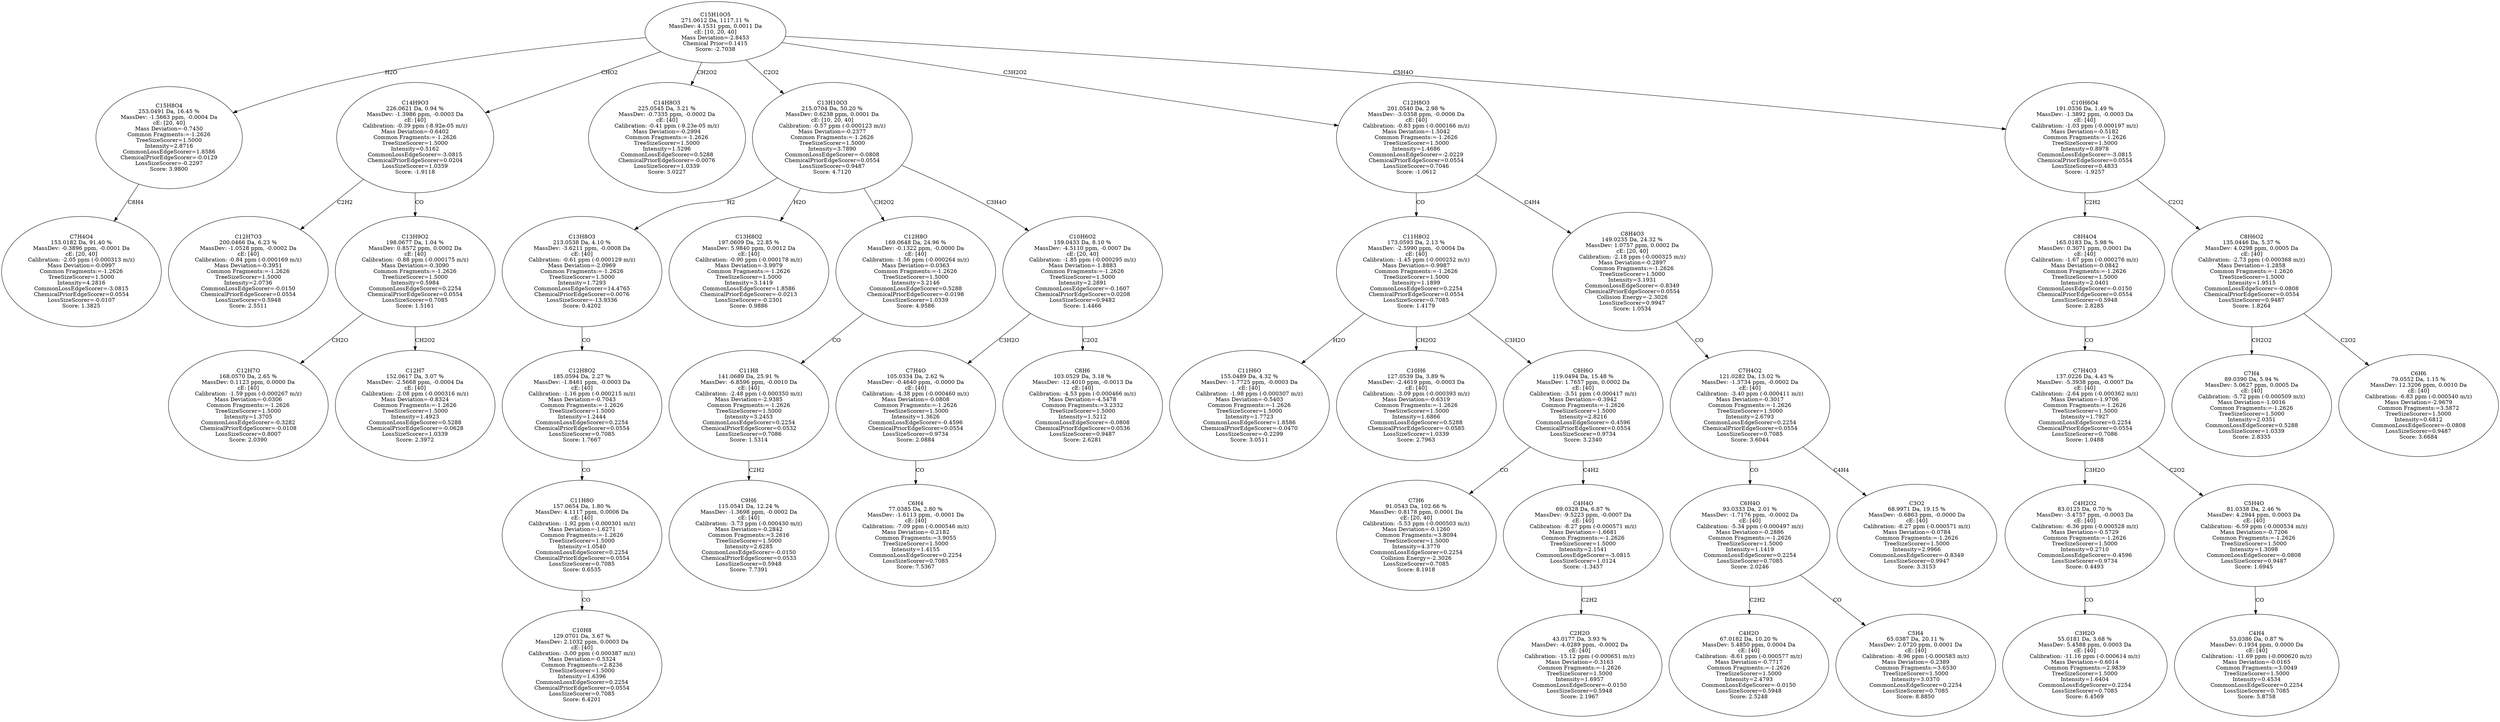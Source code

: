 strict digraph {
v1 [label="C7H4O4\n153.0182 Da, 91.40 %\nMassDev: -0.3896 ppm, -0.0001 Da\ncE: [20, 40]\nCalibration: -2.05 ppm (-0.000313 m/z)\nMass Deviation=-0.0997\nCommon Fragments:=-1.2626\nTreeSizeScorer=1.5000\nIntensity=4.2816\nCommonLossEdgeScorer=-3.0815\nChemicalPriorEdgeScorer=0.0554\nLossSizeScorer=-0.0107\nScore: 1.3825"];
v2 [label="C15H8O4\n253.0491 Da, 16.45 %\nMassDev: -1.5663 ppm, -0.0004 Da\ncE: [20, 40]\nMass Deviation=-0.7450\nCommon Fragments:=-1.2626\nTreeSizeScorer=1.5000\nIntensity=2.8716\nCommonLossEdgeScorer=1.8586\nChemicalPriorEdgeScorer=-0.0129\nLossSizeScorer=-0.2297\nScore: 3.9800"];
v3 [label="C12H7O3\n200.0466 Da, 6.23 %\nMassDev: -1.0528 ppm, -0.0002 Da\ncE: [40]\nCalibration: -0.84 ppm (-0.000169 m/z)\nMass Deviation=-0.3951\nCommon Fragments:=-1.2626\nTreeSizeScorer=1.5000\nIntensity=2.0736\nCommonLossEdgeScorer=-0.0150\nChemicalPriorEdgeScorer=0.0554\nLossSizeScorer=0.5948\nScore: 2.5511"];
v4 [label="C12H7O\n168.0570 Da, 2.65 %\nMassDev: 0.1123 ppm, 0.0000 Da\ncE: [40]\nCalibration: -1.59 ppm (-0.000267 m/z)\nMass Deviation=-0.0306\nCommon Fragments:=-1.2626\nTreeSizeScorer=1.5000\nIntensity=1.3705\nCommonLossEdgeScorer=-0.3282\nChemicalPriorEdgeScorer=-0.0108\nLossSizeScorer=0.8007\nScore: 2.0390"];
v5 [label="C12H7\n152.0617 Da, 3.07 %\nMassDev: -2.5668 ppm, -0.0004 Da\ncE: [40]\nCalibration: -2.08 ppm (-0.000316 m/z)\nMass Deviation=-0.8324\nCommon Fragments:=-1.2626\nTreeSizeScorer=1.5000\nIntensity=1.4923\nCommonLossEdgeScorer=0.5288\nChemicalPriorEdgeScorer=-0.0628\nLossSizeScorer=1.0339\nScore: 2.3972"];
v6 [label="C13H9O2\n198.0677 Da, 1.04 %\nMassDev: 0.8572 ppm, 0.0002 Da\ncE: [40]\nCalibration: -0.88 ppm (-0.000175 m/z)\nMass Deviation=-0.3090\nCommon Fragments:=-1.2626\nTreeSizeScorer=1.5000\nIntensity=0.5984\nCommonLossEdgeScorer=0.2254\nChemicalPriorEdgeScorer=0.0554\nLossSizeScorer=0.7085\nScore: 1.5161"];
v7 [label="C14H9O3\n226.0621 Da, 0.94 %\nMassDev: -1.3986 ppm, -0.0003 Da\ncE: [40]\nCalibration: -0.39 ppm (-8.92e-05 m/z)\nMass Deviation=-0.6402\nCommon Fragments:=-1.2626\nTreeSizeScorer=1.5000\nIntensity=0.5162\nCommonLossEdgeScorer=-3.0815\nChemicalPriorEdgeScorer=0.0204\nLossSizeScorer=1.0359\nScore: -1.9118"];
v8 [label="C14H8O3\n225.0545 Da, 3.21 %\nMassDev: -0.7335 ppm, -0.0002 Da\ncE: [40]\nCalibration: -0.41 ppm (-9.23e-05 m/z)\nMass Deviation=-0.2994\nCommon Fragments:=-1.2626\nTreeSizeScorer=1.5000\nIntensity=1.5296\nCommonLossEdgeScorer=0.5288\nChemicalPriorEdgeScorer=-0.0076\nLossSizeScorer=1.0339\nScore: 3.0227"];
v9 [label="C10H8\n129.0701 Da, 3.67 %\nMassDev: 2.1032 ppm, 0.0003 Da\ncE: [40]\nCalibration: -3.00 ppm (-0.000387 m/z)\nMass Deviation=-0.5324\nCommon Fragments:=2.8236\nTreeSizeScorer=1.5000\nIntensity=1.6396\nCommonLossEdgeScorer=0.2254\nChemicalPriorEdgeScorer=0.0554\nLossSizeScorer=0.7085\nScore: 6.4201"];
v10 [label="C11H8O\n157.0654 Da, 1.80 %\nMassDev: 4.1117 ppm, 0.0006 Da\ncE: [40]\nCalibration: -1.92 ppm (-0.000301 m/z)\nMass Deviation=-1.6271\nCommon Fragments:=-1.2626\nTreeSizeScorer=1.5000\nIntensity=1.0540\nCommonLossEdgeScorer=0.2254\nChemicalPriorEdgeScorer=0.0554\nLossSizeScorer=0.7085\nScore: 0.6535"];
v11 [label="C12H8O2\n185.0594 Da, 2.27 %\nMassDev: -1.8461 ppm, -0.0003 Da\ncE: [40]\nCalibration: -1.16 ppm (-0.000215 m/z)\nMass Deviation=-0.7043\nCommon Fragments:=-1.2626\nTreeSizeScorer=1.5000\nIntensity=1.2444\nCommonLossEdgeScorer=0.2254\nChemicalPriorEdgeScorer=0.0554\nLossSizeScorer=0.7085\nScore: 1.7667"];
v12 [label="C13H8O3\n213.0538 Da, 4.10 %\nMassDev: -3.6211 ppm, -0.0008 Da\ncE: [40]\nCalibration: -0.61 ppm (-0.000129 m/z)\nMass Deviation=-2.0969\nCommon Fragments:=-1.2626\nTreeSizeScorer=1.5000\nIntensity=1.7293\nCommonLossEdgeScorer=14.4765\nChemicalPriorEdgeScorer=0.0076\nLossSizeScorer=-13.9336\nScore: 0.4202"];
v13 [label="C13H8O2\n197.0609 Da, 22.85 %\nMassDev: 5.9840 ppm, 0.0012 Da\ncE: [40]\nCalibration: -0.90 ppm (-0.000178 m/z)\nMass Deviation=-3.9979\nCommon Fragments:=-1.2626\nTreeSizeScorer=1.5000\nIntensity=3.1419\nCommonLossEdgeScorer=1.8586\nChemicalPriorEdgeScorer=-0.0213\nLossSizeScorer=-0.2301\nScore: 0.9886"];
v14 [label="C9H6\n115.0541 Da, 12.24 %\nMassDev: -1.3698 ppm, -0.0002 Da\ncE: [40]\nCalibration: -3.73 ppm (-0.000430 m/z)\nMass Deviation=-0.2842\nCommon Fragments:=3.2616\nTreeSizeScorer=1.5000\nIntensity=2.6285\nCommonLossEdgeScorer=-0.0150\nChemicalPriorEdgeScorer=0.0533\nLossSizeScorer=0.5948\nScore: 7.7391"];
v15 [label="C11H8\n141.0689 Da, 25.91 %\nMassDev: -6.8596 ppm, -0.0010 Da\ncE: [40]\nCalibration: -2.48 ppm (-0.000350 m/z)\nMass Deviation=-2.9385\nCommon Fragments:=-1.2626\nTreeSizeScorer=1.5000\nIntensity=3.2453\nCommonLossEdgeScorer=0.2254\nChemicalPriorEdgeScorer=0.0532\nLossSizeScorer=0.7086\nScore: 1.5314"];
v16 [label="C12H8O\n169.0648 Da, 24.96 %\nMassDev: -0.1322 ppm, -0.0000 Da\ncE: [40]\nCalibration: -1.56 ppm (-0.000264 m/z)\nMass Deviation=-0.0363\nCommon Fragments:=-1.2626\nTreeSizeScorer=1.5000\nIntensity=3.2146\nCommonLossEdgeScorer=0.5288\nChemicalPriorEdgeScorer=-0.0198\nLossSizeScorer=1.0339\nScore: 4.9586"];
v17 [label="C6H4\n77.0385 Da, 2.80 %\nMassDev: -1.6113 ppm, -0.0001 Da\ncE: [40]\nCalibration: -7.09 ppm (-0.000546 m/z)\nMass Deviation=-0.2182\nCommon Fragments:=3.9055\nTreeSizeScorer=1.5000\nIntensity=1.4155\nCommonLossEdgeScorer=0.2254\nLossSizeScorer=0.7085\nScore: 7.5367"];
v18 [label="C7H4O\n105.0334 Da, 2.62 %\nMassDev: -0.4640 ppm, -0.0000 Da\ncE: [40]\nCalibration: -4.38 ppm (-0.000460 m/z)\nMass Deviation=-0.0808\nCommon Fragments:=-1.2626\nTreeSizeScorer=1.5000\nIntensity=1.3626\nCommonLossEdgeScorer=-0.4596\nChemicalPriorEdgeScorer=0.0554\nLossSizeScorer=0.9734\nScore: 2.0884"];
v19 [label="C8H6\n103.0529 Da, 3.18 %\nMassDev: -12.4010 ppm, -0.0013 Da\ncE: [40]\nCalibration: -4.53 ppm (-0.000466 m/z)\nMass Deviation=-4.5478\nCommon Fragments:=3.2332\nTreeSizeScorer=1.5000\nIntensity=1.5212\nCommonLossEdgeScorer=-0.0808\nChemicalPriorEdgeScorer=0.0536\nLossSizeScorer=0.9487\nScore: 2.6281"];
v20 [label="C10H6O2\n159.0433 Da, 8.10 %\nMassDev: -4.5110 ppm, -0.0007 Da\ncE: [20, 40]\nCalibration: -1.85 ppm (-0.000295 m/z)\nMass Deviation=-1.8883\nCommon Fragments:=-1.2626\nTreeSizeScorer=1.5000\nIntensity=2.2891\nCommonLossEdgeScorer=-0.1607\nChemicalPriorEdgeScorer=0.0208\nLossSizeScorer=0.9482\nScore: 1.4466"];
v21 [label="C13H10O3\n215.0704 Da, 50.20 %\nMassDev: 0.6238 ppm, 0.0001 Da\ncE: [10, 20, 40]\nCalibration: -0.57 ppm (-0.000123 m/z)\nMass Deviation=-0.2377\nCommon Fragments:=-1.2626\nTreeSizeScorer=1.5000\nIntensity=3.7890\nCommonLossEdgeScorer=-0.0808\nChemicalPriorEdgeScorer=0.0554\nLossSizeScorer=0.9487\nScore: 4.7120"];
v22 [label="C11H6O\n155.0489 Da, 4.32 %\nMassDev: -1.7725 ppm, -0.0003 Da\ncE: [40]\nCalibration: -1.98 ppm (-0.000307 m/z)\nMass Deviation=-0.5403\nCommon Fragments:=-1.2626\nTreeSizeScorer=1.5000\nIntensity=1.7723\nCommonLossEdgeScorer=1.8586\nChemicalPriorEdgeScorer=-0.0470\nLossSizeScorer=-0.2299\nScore: 3.0511"];
v23 [label="C10H6\n127.0539 Da, 3.89 %\nMassDev: -2.4619 ppm, -0.0003 Da\ncE: [40]\nCalibration: -3.09 ppm (-0.000393 m/z)\nMass Deviation=-0.6319\nCommon Fragments:=-1.2626\nTreeSizeScorer=1.5000\nIntensity=1.6866\nCommonLossEdgeScorer=0.5288\nChemicalPriorEdgeScorer=-0.0585\nLossSizeScorer=1.0339\nScore: 2.7963"];
v24 [label="C7H6\n91.0543 Da, 102.66 %\nMassDev: 0.8178 ppm, 0.0001 Da\ncE: [20, 40]\nCalibration: -5.53 ppm (-0.000503 m/z)\nMass Deviation=-0.1260\nCommon Fragments:=3.8094\nTreeSizeScorer=1.5000\nIntensity=4.3770\nCommonLossEdgeScorer=0.2254\nCollision Energy=-2.3026\nLossSizeScorer=0.7085\nScore: 8.1918"];
v25 [label="C2H2O\n43.0177 Da, 3.93 %\nMassDev: -4.0289 ppm, -0.0002 Da\ncE: [40]\nCalibration: -15.12 ppm (-0.000651 m/z)\nMass Deviation=-0.3163\nCommon Fragments:=-1.2626\nTreeSizeScorer=1.5000\nIntensity=1.6957\nCommonLossEdgeScorer=-0.0150\nLossSizeScorer=0.5948\nScore: 2.1967"];
v26 [label="C4H4O\n69.0328 Da, 6.87 %\nMassDev: -9.5223 ppm, -0.0007 Da\ncE: [40]\nCalibration: -8.27 ppm (-0.000571 m/z)\nMass Deviation=-1.6681\nCommon Fragments:=-1.2626\nTreeSizeScorer=1.5000\nIntensity=2.1541\nCommonLossEdgeScorer=-3.0815\nLossSizeScorer=1.0124\nScore: -1.3457"];
v27 [label="C8H6O\n119.0494 Da, 15.48 %\nMassDev: 1.7657 ppm, 0.0002 Da\ncE: [40]\nCalibration: -3.51 ppm (-0.000417 m/z)\nMass Deviation=-0.3942\nCommon Fragments:=-1.2626\nTreeSizeScorer=1.5000\nIntensity=2.8216\nCommonLossEdgeScorer=-0.4596\nChemicalPriorEdgeScorer=0.0554\nLossSizeScorer=0.9734\nScore: 3.2340"];
v28 [label="C11H8O2\n173.0593 Da, 2.13 %\nMassDev: -2.5990 ppm, -0.0004 Da\ncE: [40]\nCalibration: -1.45 ppm (-0.000252 m/z)\nMass Deviation=-0.9987\nCommon Fragments:=-1.2626\nTreeSizeScorer=1.5000\nIntensity=1.1899\nCommonLossEdgeScorer=0.2254\nChemicalPriorEdgeScorer=0.0554\nLossSizeScorer=0.7085\nScore: 1.4179"];
v29 [label="C4H2O\n67.0182 Da, 10.20 %\nMassDev: 5.4850 ppm, 0.0004 Da\ncE: [40]\nCalibration: -8.61 ppm (-0.000577 m/z)\nMass Deviation=-0.7717\nCommon Fragments:=-1.2626\nTreeSizeScorer=1.5000\nIntensity=2.4793\nCommonLossEdgeScorer=-0.0150\nLossSizeScorer=0.5948\nScore: 2.5248"];
v30 [label="C5H4\n65.0387 Da, 20.11 %\nMassDev: 2.0720 ppm, 0.0001 Da\ncE: [40]\nCalibration: -8.96 ppm (-0.000583 m/z)\nMass Deviation=-0.2389\nCommon Fragments:=3.6530\nTreeSizeScorer=1.5000\nIntensity=3.0370\nCommonLossEdgeScorer=0.2254\nLossSizeScorer=0.7085\nScore: 8.8850"];
v31 [label="C6H4O\n93.0333 Da, 2.01 %\nMassDev: -1.7176 ppm, -0.0002 Da\ncE: [40]\nCalibration: -5.34 ppm (-0.000497 m/z)\nMass Deviation=-0.2886\nCommon Fragments:=-1.2626\nTreeSizeScorer=1.5000\nIntensity=1.1419\nCommonLossEdgeScorer=0.2254\nLossSizeScorer=0.7085\nScore: 2.0246"];
v32 [label="C3O2\n68.9971 Da, 19.15 %\nMassDev: -0.6863 ppm, -0.0000 Da\ncE: [40]\nCalibration: -8.27 ppm (-0.000571 m/z)\nMass Deviation=-0.0784\nCommon Fragments:=-1.2626\nTreeSizeScorer=1.5000\nIntensity=2.9966\nCommonLossEdgeScorer=-0.8349\nLossSizeScorer=0.9947\nScore: 3.3153"];
v33 [label="C7H4O2\n121.0282 Da, 13.02 %\nMassDev: -1.3734 ppm, -0.0002 Da\ncE: [40]\nCalibration: -3.40 ppm (-0.000411 m/z)\nMass Deviation=-0.3017\nCommon Fragments:=-1.2626\nTreeSizeScorer=1.5000\nIntensity=2.6793\nCommonLossEdgeScorer=0.2254\nChemicalPriorEdgeScorer=0.0554\nLossSizeScorer=0.7085\nScore: 3.6044"];
v34 [label="C8H4O3\n149.0235 Da, 24.32 %\nMassDev: 1.0757 ppm, 0.0002 Da\ncE: [20, 40]\nCalibration: -2.18 ppm (-0.000325 m/z)\nMass Deviation=-0.2897\nCommon Fragments:=-1.2626\nTreeSizeScorer=1.5000\nIntensity=3.1931\nCommonLossEdgeScorer=-0.8349\nChemicalPriorEdgeScorer=0.0554\nCollision Energy=-2.3026\nLossSizeScorer=0.9947\nScore: 1.0534"];
v35 [label="C12H8O3\n201.0540 Da, 2.98 %\nMassDev: -3.0358 ppm, -0.0006 Da\ncE: [40]\nCalibration: -0.83 ppm (-0.000166 m/z)\nMass Deviation=-1.5042\nCommon Fragments:=-1.2626\nTreeSizeScorer=1.5000\nIntensity=1.4686\nCommonLossEdgeScorer=-2.0229\nChemicalPriorEdgeScorer=0.0554\nLossSizeScorer=0.7046\nScore: -1.0612"];
v36 [label="C3H2O\n55.0181 Da, 3.68 %\nMassDev: 5.4588 ppm, 0.0003 Da\ncE: [40]\nCalibration: -11.16 ppm (-0.000614 m/z)\nMass Deviation=-0.6014\nCommon Fragments:=2.9839\nTreeSizeScorer=1.5000\nIntensity=1.6404\nCommonLossEdgeScorer=0.2254\nLossSizeScorer=0.7085\nScore: 6.4569"];
v37 [label="C4H2O2\n83.0125 Da, 0.70 %\nMassDev: -3.4757 ppm, -0.0003 Da\ncE: [40]\nCalibration: -6.36 ppm (-0.000528 m/z)\nMass Deviation=-0.5729\nCommon Fragments:=-1.2626\nTreeSizeScorer=1.5000\nIntensity=0.2710\nCommonLossEdgeScorer=-0.4596\nLossSizeScorer=0.9734\nScore: 0.4493"];
v38 [label="C4H4\n53.0386 Da, 0.87 %\nMassDev: 0.1934 ppm, 0.0000 Da\ncE: [40]\nCalibration: -11.69 ppm (-0.000620 m/z)\nMass Deviation=-0.0165\nCommon Fragments:=3.0049\nTreeSizeScorer=1.5000\nIntensity=0.4534\nCommonLossEdgeScorer=0.2254\nLossSizeScorer=0.7085\nScore: 5.8758"];
v39 [label="C5H4O\n81.0338 Da, 2.46 %\nMassDev: 4.2944 ppm, 0.0003 Da\ncE: [40]\nCalibration: -6.59 ppm (-0.000534 m/z)\nMass Deviation=-0.7206\nCommon Fragments:=-1.2626\nTreeSizeScorer=1.5000\nIntensity=1.3098\nCommonLossEdgeScorer=-0.0808\nLossSizeScorer=0.9487\nScore: 1.6945"];
v40 [label="C7H4O3\n137.0226 Da, 4.43 %\nMassDev: -5.3938 ppm, -0.0007 Da\ncE: [40]\nCalibration: -2.64 ppm (-0.000362 m/z)\nMass Deviation=-1.9706\nCommon Fragments:=-1.2626\nTreeSizeScorer=1.5000\nIntensity=1.7927\nCommonLossEdgeScorer=0.2254\nChemicalPriorEdgeScorer=0.0554\nLossSizeScorer=0.7086\nScore: 1.0488"];
v41 [label="C8H4O4\n165.0183 Da, 5.98 %\nMassDev: 0.3071 ppm, 0.0001 Da\ncE: [40]\nCalibration: -1.67 ppm (-0.000276 m/z)\nMass Deviation=-0.0842\nCommon Fragments:=-1.2626\nTreeSizeScorer=1.5000\nIntensity=2.0401\nCommonLossEdgeScorer=-0.0150\nChemicalPriorEdgeScorer=0.0554\nLossSizeScorer=0.5948\nScore: 2.8285"];
v42 [label="C7H4\n89.0390 Da, 5.94 %\nMassDev: 5.0627 ppm, 0.0005 Da\ncE: [40]\nCalibration: -5.72 ppm (-0.000509 m/z)\nMass Deviation=-1.0016\nCommon Fragments:=-1.2626\nTreeSizeScorer=1.5000\nIntensity=2.0351\nCommonLossEdgeScorer=0.5288\nLossSizeScorer=1.0339\nScore: 2.8335"];
v43 [label="C6H6\n79.0552 Da, 1.15 %\nMassDev: 12.3206 ppm, 0.0010 Da\ncE: [40]\nCalibration: -6.83 ppm (-0.000540 m/z)\nMass Deviation=-2.9679\nCommon Fragments:=3.5872\nTreeSizeScorer=1.5000\nIntensity=0.6812\nCommonLossEdgeScorer=-0.0808\nLossSizeScorer=0.9487\nScore: 3.6684"];
v44 [label="C8H6O2\n135.0446 Da, 5.37 %\nMassDev: 4.0298 ppm, 0.0005 Da\ncE: [40]\nCalibration: -2.73 ppm (-0.000368 m/z)\nMass Deviation=-1.2858\nCommon Fragments:=-1.2626\nTreeSizeScorer=1.5000\nIntensity=1.9515\nCommonLossEdgeScorer=-0.0808\nChemicalPriorEdgeScorer=0.0554\nLossSizeScorer=0.9487\nScore: 1.8264"];
v45 [label="C10H6O4\n191.0336 Da, 1.49 %\nMassDev: -1.3892 ppm, -0.0003 Da\ncE: [40]\nCalibration: -1.03 ppm (-0.000197 m/z)\nMass Deviation=-0.5182\nCommon Fragments:=-1.2626\nTreeSizeScorer=1.5000\nIntensity=0.8978\nCommonLossEdgeScorer=-3.0815\nChemicalPriorEdgeScorer=0.0554\nLossSizeScorer=0.4833\nScore: -1.9257"];
v46 [label="C15H10O5\n271.0612 Da, 1117.11 %\nMassDev: 4.1531 ppm, 0.0011 Da\ncE: [10, 20, 40]\nMass Deviation=-2.8453\nChemical Prior=0.1415\nScore: -2.7038"];
v2 -> v1 [label="C8H4"];
v46 -> v2 [label="H2O"];
v7 -> v3 [label="C2H2"];
v6 -> v4 [label="CH2O"];
v6 -> v5 [label="CH2O2"];
v7 -> v6 [label="CO"];
v46 -> v7 [label="CHO2"];
v46 -> v8 [label="CH2O2"];
v10 -> v9 [label="CO"];
v11 -> v10 [label="CO"];
v12 -> v11 [label="CO"];
v21 -> v12 [label="H2"];
v21 -> v13 [label="H2O"];
v15 -> v14 [label="C2H2"];
v16 -> v15 [label="CO"];
v21 -> v16 [label="CH2O2"];
v18 -> v17 [label="CO"];
v20 -> v18 [label="C3H2O"];
v20 -> v19 [label="C2O2"];
v21 -> v20 [label="C3H4O"];
v46 -> v21 [label="C2O2"];
v28 -> v22 [label="H2O"];
v28 -> v23 [label="CH2O2"];
v27 -> v24 [label="CO"];
v26 -> v25 [label="C2H2"];
v27 -> v26 [label="C4H2"];
v28 -> v27 [label="C3H2O"];
v35 -> v28 [label="CO"];
v31 -> v29 [label="C2H2"];
v31 -> v30 [label="CO"];
v33 -> v31 [label="CO"];
v33 -> v32 [label="C4H4"];
v34 -> v33 [label="CO"];
v35 -> v34 [label="C4H4"];
v46 -> v35 [label="C3H2O2"];
v37 -> v36 [label="CO"];
v40 -> v37 [label="C3H2O"];
v39 -> v38 [label="CO"];
v40 -> v39 [label="C2O2"];
v41 -> v40 [label="CO"];
v45 -> v41 [label="C2H2"];
v44 -> v42 [label="CH2O2"];
v44 -> v43 [label="C2O2"];
v45 -> v44 [label="C2O2"];
v46 -> v45 [label="C5H4O"];
}